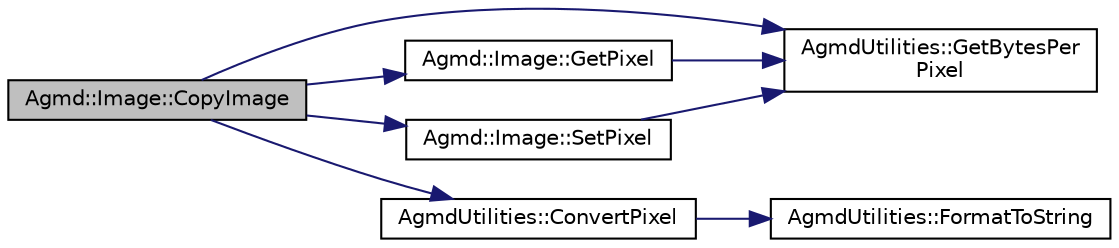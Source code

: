 digraph "Agmd::Image::CopyImage"
{
  edge [fontname="Helvetica",fontsize="10",labelfontname="Helvetica",labelfontsize="10"];
  node [fontname="Helvetica",fontsize="10",shape=record];
  rankdir="LR";
  Node1 [label="Agmd::Image::CopyImage",height=0.2,width=0.4,color="black", fillcolor="grey75", style="filled" fontcolor="black"];
  Node1 -> Node2 [color="midnightblue",fontsize="10",style="solid"];
  Node2 [label="AgmdUtilities::GetBytesPer\lPixel",height=0.2,width=0.4,color="black", fillcolor="white", style="filled",URL="$namespace_agmd_utilities.html#a2652f08860fb5eb126af8afd4245b96a"];
  Node1 -> Node3 [color="midnightblue",fontsize="10",style="solid"];
  Node3 [label="AgmdUtilities::ConvertPixel",height=0.2,width=0.4,color="black", fillcolor="white", style="filled",URL="$namespace_agmd_utilities.html#a869c26bd9d35ce976f114f571ef0b8a4"];
  Node3 -> Node4 [color="midnightblue",fontsize="10",style="solid"];
  Node4 [label="AgmdUtilities::FormatToString",height=0.2,width=0.4,color="black", fillcolor="white", style="filled",URL="$namespace_agmd_utilities.html#af4b737723de85a01ece1c8132702c087"];
  Node1 -> Node5 [color="midnightblue",fontsize="10",style="solid"];
  Node5 [label="Agmd::Image::GetPixel",height=0.2,width=0.4,color="black", fillcolor="white", style="filled",URL="$class_agmd_1_1_image.html#a5cd2b6c73f1e50a2038fbbf2207c6665"];
  Node5 -> Node2 [color="midnightblue",fontsize="10",style="solid"];
  Node1 -> Node6 [color="midnightblue",fontsize="10",style="solid"];
  Node6 [label="Agmd::Image::SetPixel",height=0.2,width=0.4,color="black", fillcolor="white", style="filled",URL="$class_agmd_1_1_image.html#aef1f82c5377735b70e03bd50b9c349c7"];
  Node6 -> Node2 [color="midnightblue",fontsize="10",style="solid"];
}

